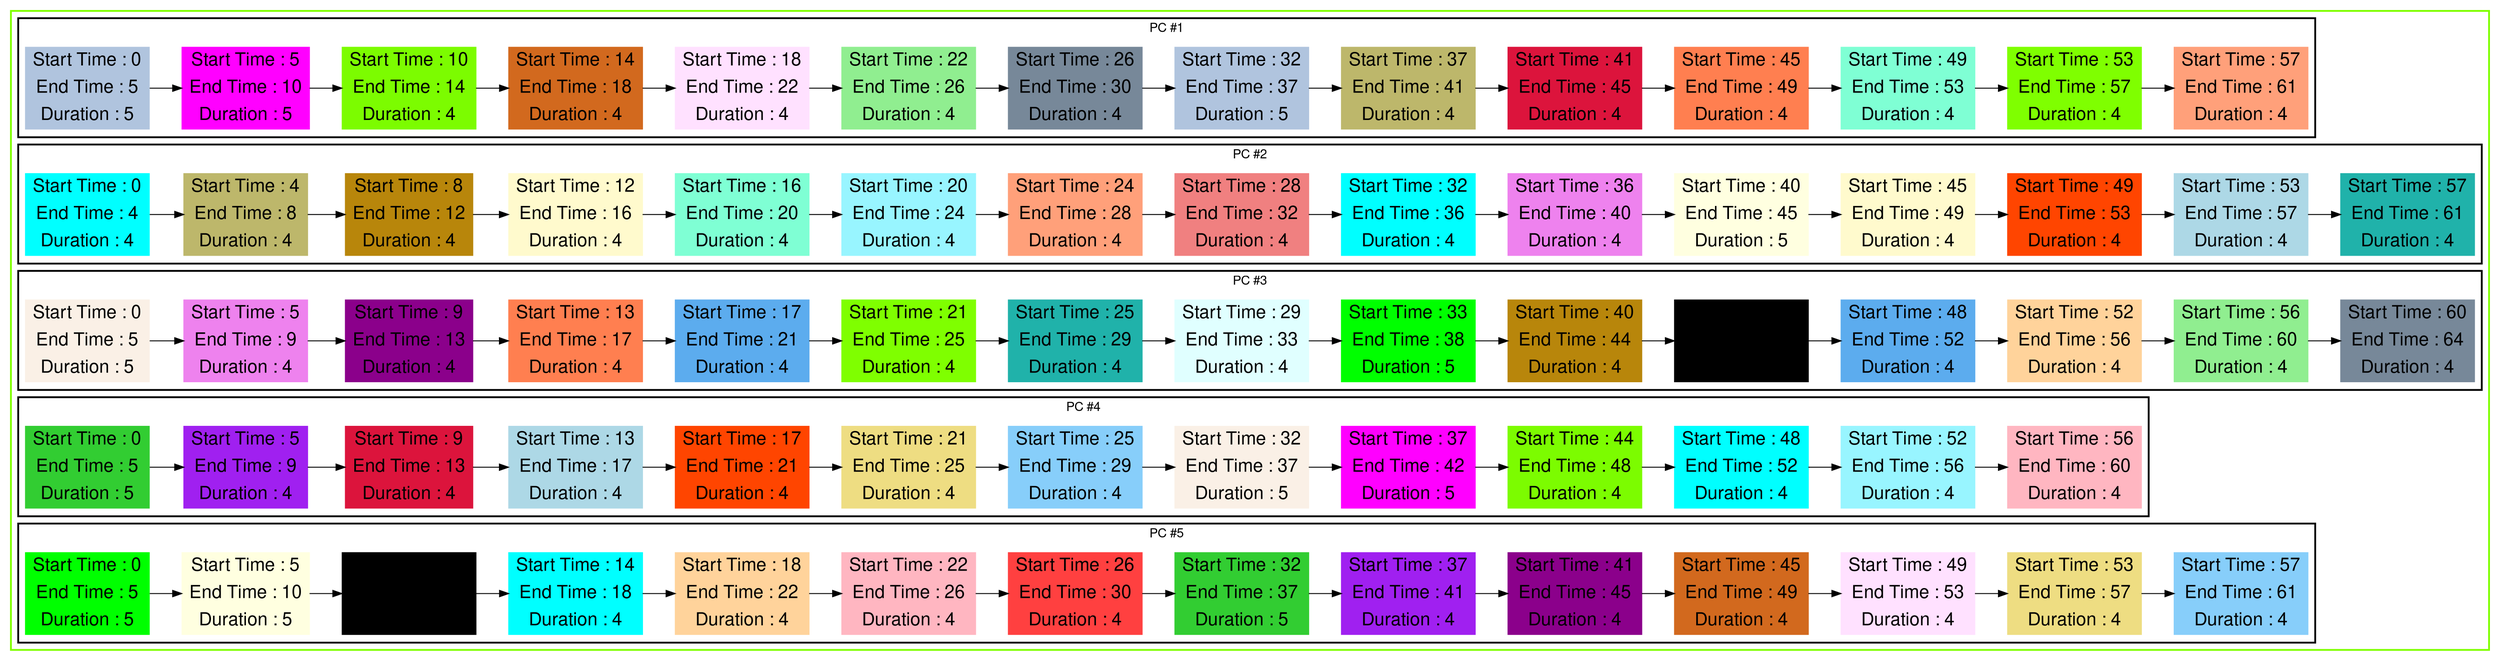digraph G {

fontname="Helvetica,Arial,sans-serif"
node [fontname="Helvetica,Arial,sans-serif"]
edge [fontname="Helvetica,Arial,sans-serif"]
graph [rankdir = "LR"];
node [fontsize = "20" shape = "ellipse"];

    subgraph cluster_Mod_0{
        color =chartreuse
        style = bold
        subgraph cluster_0{
           node [style=filled]
           color = black


            "node59" [
               label = "Start Time : 0 | End Time : 5 | Duration : 5"
               shape = "record"
               color = lightsteelblue
            ]

            "node69" [
               label = "Start Time : 5 | End Time : 10 | Duration : 5"
               shape = "record"
               color = magenta
            ]

            "node37" [
               label = "Start Time : 10 | End Time : 14 | Duration : 4"
               shape = "record"
               color = lawngreen
            ]

            "node21" [
               label = "Start Time : 14 | End Time : 18 | Duration : 4"
               shape = "record"
               color = chocolate
            ]

            "node10" [
               label = "Start Time : 18 | End Time : 22 | Duration : 4"
               shape = "record"
               color = thistle1
            ]

            "node47" [
               label = "Start Time : 22 | End Time : 26 | Duration : 4"
               shape = "record"
               color = lightgreen
            ]

            "node57" [
               label = "Start Time : 26 | End Time : 30 | Duration : 4"
               shape = "record"
               color = lightslategray
            ]

            "node60" [
               label = "Start Time : 32 | End Time : 37 | Duration : 5"
               shape = "record"
               color = lightsteelblue
            ]

            "node34" [
               label = "Start Time : 37 | End Time : 41 | Duration : 4"
               shape = "record"
               color = darkkhaki
            ]

            "node28" [
               label = "Start Time : 41 | End Time : 45 | Duration : 4"
               shape = "record"
               color = crimson
            ]

            "node24" [
               label = "Start Time : 45 | End Time : 49 | Duration : 4"
               shape = "record"
               color = coral
            ]

            "node5" [
               label = "Start Time : 49 | End Time : 53 | Duration : 4"
               shape = "record"
               color = aquamarine
            ]

            "node20" [
               label = "Start Time : 53 | End Time : 57 | Duration : 4"
               shape = "record"
               color = chartreuse
            ]

            "node52" [
               label = "Start Time : 57 | End Time : 61 | Duration : 4"
               shape = "record"
               color = lightsalmon
            ]

            node59 -> node69 -> node37 -> node21 -> node10 -> node47 -> node57 -> node60 -> node34 -> node28 -> node24 -> node5 -> node20 -> node52

            label = "PC #1"

        }
        subgraph cluster_1{
           node [style=filled]
           color = black


            "node29" [
               label = "Start Time : 0 | End Time : 4 | Duration : 4"
               shape = "record"
               color = cyan
            ]

            "node33" [
               label = "Start Time : 4 | End Time : 8 | Duration : 4"
               shape = "record"
               color = darkkhaki
            ]

            "node31" [
               label = "Start Time : 8 | End Time : 12 | Duration : 4"
               shape = "record"
               color = darkgoldenrod
            ]

            "node39" [
               label = "Start Time : 12 | End Time : 16 | Duration : 4"
               shape = "record"
               color = lemonchiffon
            ]

            "node4" [
               label = "Start Time : 16 | End Time : 20 | Duration : 4"
               shape = "record"
               color = aquamarine
            ]

            "node17" [
               label = "Start Time : 20 | End Time : 24 | Duration : 4"
               shape = "record"
               color = cadetblue1
            ]

            "node51" [
               label = "Start Time : 24 | End Time : 28 | Duration : 4"
               shape = "record"
               color = lightsalmon
            ]

            "node43" [
               label = "Start Time : 28 | End Time : 32 | Duration : 4"
               shape = "record"
               color = lightcoral
            ]

            "node30" [
               label = "Start Time : 32 | End Time : 36 | Duration : 4"
               shape = "record"
               color = cyan
            ]

            "node13" [
               label = "Start Time : 36 | End Time : 40 | Duration : 4"
               shape = "record"
               color = violet
            ]

            "node62" [
               label = "Start Time : 40 | End Time : 45 | Duration : 5"
               shape = "record"
               color = lightyellow
            ]

            "node40" [
               label = "Start Time : 45 | End Time : 49 | Duration : 4"
               shape = "record"
               color = lemonchiffon
            ]

            "node7" [
               label = "Start Time : 49 | End Time : 53 | Duration : 4"
               shape = "record"
               color = orangered1
            ]

            "node42" [
               label = "Start Time : 53 | End Time : 57 | Duration : 4"
               shape = "record"
               color = lightblue
            ]

            "node54" [
               label = "Start Time : 57 | End Time : 61 | Duration : 4"
               shape = "record"
               color = lightseagreen
            ]

            node29 -> node33 -> node31 -> node39 -> node4 -> node17 -> node51 -> node43 -> node30 -> node13 -> node62 -> node40 -> node7 -> node42 -> node54

            label = "PC #2"

        }
        subgraph cluster_2{
           node [style=filled]
           color = black


            "node67" [
               label = "Start Time : 0 | End Time : 5 | Duration : 5"
               shape = "record"
               color = linen
            ]

            "node12" [
               label = "Start Time : 5 | End Time : 9 | Duration : 4"
               shape = "record"
               color = violet
            ]

            "node35" [
               label = "Start Time : 9 | End Time : 13 | Duration : 4"
               shape = "record"
               color = darkmagenta
            ]

            "node23" [
               label = "Start Time : 13 | End Time : 17 | Duration : 4"
               shape = "record"
               color = coral
            ]

            "node0" [
               label = "Start Time : 17 | End Time : 21 | Duration : 4"
               shape = "record"
               color = steelblue2
            ]

            "node19" [
               label = "Start Time : 21 | End Time : 25 | Duration : 4"
               shape = "record"
               color = chartreuse
            ]

            "node53" [
               label = "Start Time : 25 | End Time : 29 | Duration : 4"
               shape = "record"
               color = lightseagreen
            ]

            "node44" [
               label = "Start Time : 29 | End Time : 33 | Duration : 4"
               shape = "record"
               color = lightcyan
            ]

            "node64" [
               label = "Start Time : 33 | End Time : 38 | Duration : 5"
               shape = "record"
               color = lime
            ]

            "node32" [
               label = "Start Time : 40 | End Time : 44 | Duration : 4"
               shape = "record"
               color = darkgoldenrod
            ]

            "node26" [
               label = "Start Time : 44 | End Time : 48 | Duration : 4"
               shape = "record"
               color = cornflower
            ]

            "node1" [
               label = "Start Time : 48 | End Time : 52 | Duration : 4"
               shape = "record"
               color = steelblue2
            ]

            "node16" [
               label = "Start Time : 52 | End Time : 56 | Duration : 4"
               shape = "record"
               color = burlywood1
            ]

            "node48" [
               label = "Start Time : 56 | End Time : 60 | Duration : 4"
               shape = "record"
               color = lightgreen
            ]

            "node58" [
               label = "Start Time : 60 | End Time : 64 | Duration : 4"
               shape = "record"
               color = lightslategray
            ]

            node67 -> node12 -> node35 -> node23 -> node0 -> node19 -> node53 -> node44 -> node64 -> node32 -> node26 -> node1 -> node16 -> node48 -> node58

            label = "PC #3"

        }
        subgraph cluster_3{
           node [style=filled]
           color = black


            "node65" [
               label = "Start Time : 0 | End Time : 5 | Duration : 5"
               shape = "record"
               color = limegreen
            ]

            "node8" [
               label = "Start Time : 5 | End Time : 9 | Duration : 4"
               shape = "record"
               color = x11purple
            ]

            "node27" [
               label = "Start Time : 9 | End Time : 13 | Duration : 4"
               shape = "record"
               color = crimson
            ]

            "node41" [
               label = "Start Time : 13 | End Time : 17 | Duration : 4"
               shape = "record"
               color = lightblue
            ]

            "node6" [
               label = "Start Time : 17 | End Time : 21 | Duration : 4"
               shape = "record"
               color = orangered1
            ]

            "node45" [
               label = "Start Time : 21 | End Time : 25 | Duration : 4"
               shape = "record"
               color = lightgoldenrod
            ]

            "node55" [
               label = "Start Time : 25 | End Time : 29 | Duration : 4"
               shape = "record"
               color = lightskyblue
            ]

            "node68" [
               label = "Start Time : 32 | End Time : 37 | Duration : 5"
               shape = "record"
               color = linen
            ]

            "node70" [
               label = "Start Time : 37 | End Time : 42 | Duration : 5"
               shape = "record"
               color = magenta
            ]

            "node38" [
               label = "Start Time : 44 | End Time : 48 | Duration : 4"
               shape = "record"
               color = lawngreen
            ]

            "node3" [
               label = "Start Time : 48 | End Time : 52 | Duration : 4"
               shape = "record"
               color = aqua
            ]

            "node18" [
               label = "Start Time : 52 | End Time : 56 | Duration : 4"
               shape = "record"
               color = cadetblue1
            ]

            "node50" [
               label = "Start Time : 56 | End Time : 60 | Duration : 4"
               shape = "record"
               color = lightpink
            ]

            node65 -> node8 -> node27 -> node41 -> node6 -> node45 -> node55 -> node68 -> node70 -> node38 -> node3 -> node18 -> node50

            label = "PC #4"

        }
        subgraph cluster_4{
           node [style=filled]
           color = black


            "node63" [
               label = "Start Time : 0 | End Time : 5 | Duration : 5"
               shape = "record"
               color = lime
            ]

            "node61" [
               label = "Start Time : 5 | End Time : 10 | Duration : 5"
               shape = "record"
               color = lightyellow
            ]

            "node25" [
               label = "Start Time : 10 | End Time : 14 | Duration : 4"
               shape = "record"
               color = cornflower
            ]

            "node2" [
               label = "Start Time : 14 | End Time : 18 | Duration : 4"
               shape = "record"
               color = aqua
            ]

            "node15" [
               label = "Start Time : 18 | End Time : 22 | Duration : 4"
               shape = "record"
               color = burlywood1
            ]

            "node49" [
               label = "Start Time : 22 | End Time : 26 | Duration : 4"
               shape = "record"
               color = lightpink
            ]

            "node14" [
               label = "Start Time : 26 | End Time : 30 | Duration : 4"
               shape = "record"
               color = brown1
            ]

            "node66" [
               label = "Start Time : 32 | End Time : 37 | Duration : 5"
               shape = "record"
               color = limegreen
            ]

            "node9" [
               label = "Start Time : 37 | End Time : 41 | Duration : 4"
               shape = "record"
               color = x11purple
            ]

            "node36" [
               label = "Start Time : 41 | End Time : 45 | Duration : 4"
               shape = "record"
               color = darkmagenta
            ]

            "node22" [
               label = "Start Time : 45 | End Time : 49 | Duration : 4"
               shape = "record"
               color = chocolate
            ]

            "node11" [
               label = "Start Time : 49 | End Time : 53 | Duration : 4"
               shape = "record"
               color = thistle1
            ]

            "node46" [
               label = "Start Time : 53 | End Time : 57 | Duration : 4"
               shape = "record"
               color = lightgoldenrod
            ]

            "node56" [
               label = "Start Time : 57 | End Time : 61 | Duration : 4"
               shape = "record"
               color = lightskyblue
            ]

            node63 -> node61 -> node25 -> node2 -> node15 -> node49 -> node14 -> node66 -> node9 -> node36 -> node22 -> node11 -> node46 -> node56

            label = "PC #5"

        }
    }




}

